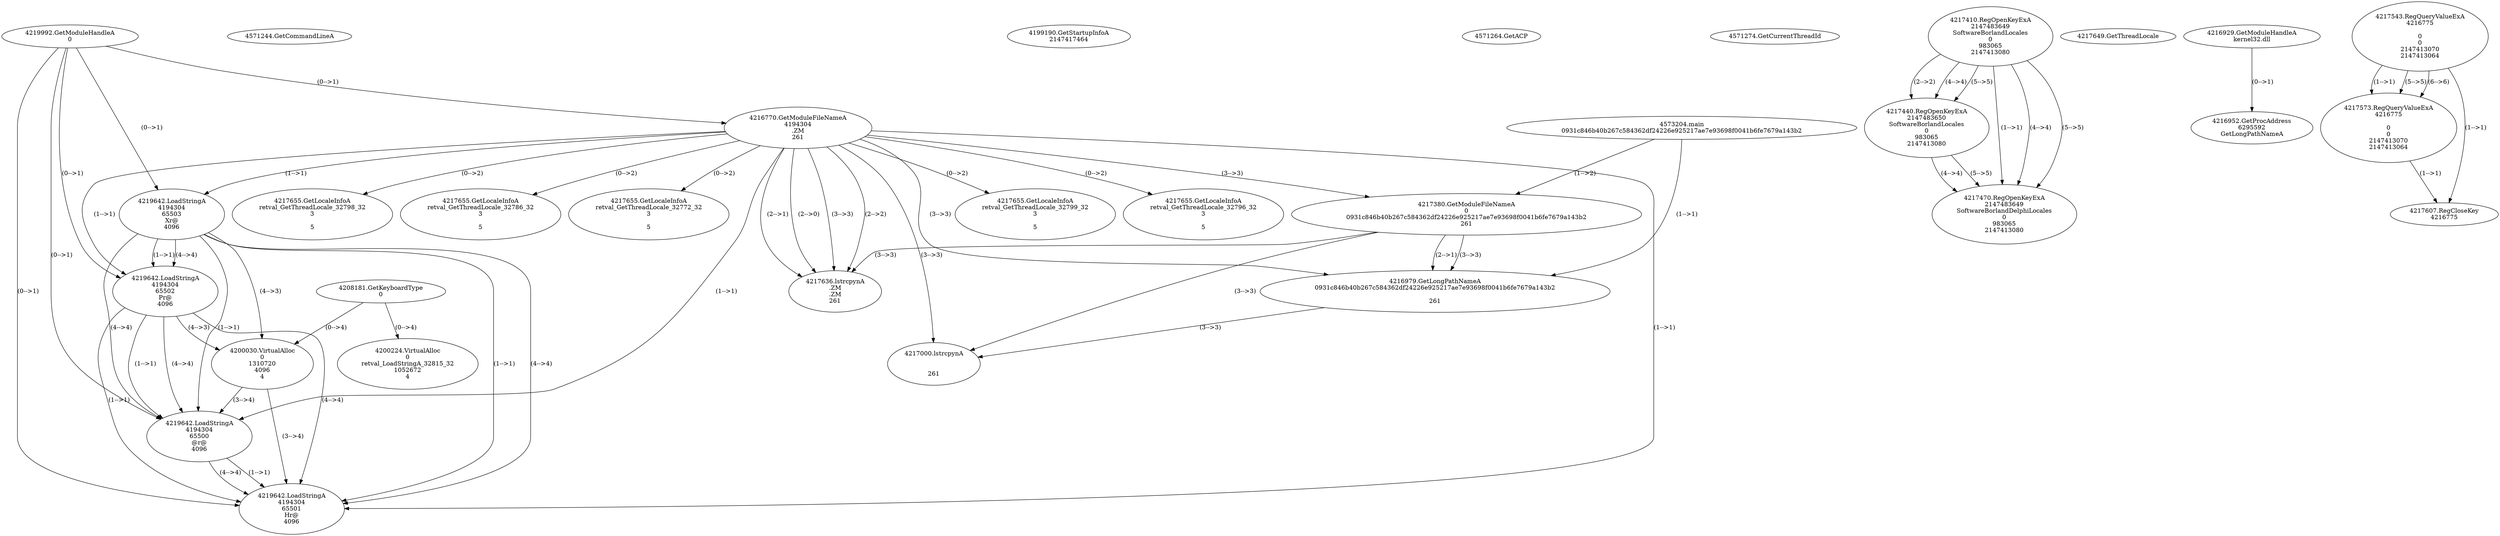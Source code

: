 // Global SCDG with merge call
digraph {
	0 [label="4573204.main
0931c846b40b267c584362df24226e925217ae7e93698f0041b6fe7679a143b2"]
	1 [label="4219992.GetModuleHandleA
0"]
	2 [label="4208181.GetKeyboardType
0"]
	3 [label="4571244.GetCommandLineA
"]
	4 [label="4199190.GetStartupInfoA
2147417464"]
	5 [label="4571264.GetACP
"]
	6 [label="4571274.GetCurrentThreadId
"]
	7 [label="4216770.GetModuleFileNameA
4194304
.ZM
261"]
	1 -> 7 [label="(0-->1)"]
	8 [label="4217380.GetModuleFileNameA
0
0931c846b40b267c584362df24226e925217ae7e93698f0041b6fe7679a143b2
261"]
	0 -> 8 [label="(1-->2)"]
	7 -> 8 [label="(3-->3)"]
	9 [label="4217410.RegOpenKeyExA
2147483649
Software\Borland\Locales
0
983065
2147413080"]
	10 [label="4217440.RegOpenKeyExA
2147483650
Software\Borland\Locales
0
983065
2147413080"]
	9 -> 10 [label="(2-->2)"]
	9 -> 10 [label="(4-->4)"]
	9 -> 10 [label="(5-->5)"]
	11 [label="4217470.RegOpenKeyExA
2147483649
Software\Borland\Delphi\Locales
0
983065
2147413080"]
	9 -> 11 [label="(1-->1)"]
	9 -> 11 [label="(4-->4)"]
	10 -> 11 [label="(4-->4)"]
	9 -> 11 [label="(5-->5)"]
	10 -> 11 [label="(5-->5)"]
	12 [label="4217636.lstrcpynA
.ZM
.ZM
261"]
	7 -> 12 [label="(2-->1)"]
	7 -> 12 [label="(2-->2)"]
	7 -> 12 [label="(3-->3)"]
	8 -> 12 [label="(3-->3)"]
	7 -> 12 [label="(2-->0)"]
	13 [label="4217649.GetThreadLocale
"]
	14 [label="4217655.GetLocaleInfoA
retval_GetThreadLocale_32772_32
3

5"]
	7 -> 14 [label="(0-->2)"]
	15 [label="4219642.LoadStringA
4194304
65503
Xr@
4096"]
	1 -> 15 [label="(0-->1)"]
	7 -> 15 [label="(1-->1)"]
	16 [label="4219642.LoadStringA
4194304
65502
Pr@
4096"]
	1 -> 16 [label="(0-->1)"]
	7 -> 16 [label="(1-->1)"]
	15 -> 16 [label="(1-->1)"]
	15 -> 16 [label="(4-->4)"]
	17 [label="4200030.VirtualAlloc
0
1310720
4096
4"]
	15 -> 17 [label="(4-->3)"]
	16 -> 17 [label="(4-->3)"]
	2 -> 17 [label="(0-->4)"]
	18 [label="4219642.LoadStringA
4194304
65500
@r@
4096"]
	1 -> 18 [label="(0-->1)"]
	7 -> 18 [label="(1-->1)"]
	15 -> 18 [label="(1-->1)"]
	16 -> 18 [label="(1-->1)"]
	15 -> 18 [label="(4-->4)"]
	16 -> 18 [label="(4-->4)"]
	17 -> 18 [label="(3-->4)"]
	19 [label="4216929.GetModuleHandleA
kernel32.dll"]
	20 [label="4216952.GetProcAddress
6295592
GetLongPathNameA"]
	19 -> 20 [label="(0-->1)"]
	21 [label="4216979.GetLongPathNameA
0931c846b40b267c584362df24226e925217ae7e93698f0041b6fe7679a143b2

261"]
	0 -> 21 [label="(1-->1)"]
	8 -> 21 [label="(2-->1)"]
	7 -> 21 [label="(3-->3)"]
	8 -> 21 [label="(3-->3)"]
	22 [label="4217000.lstrcpynA


261"]
	7 -> 22 [label="(3-->3)"]
	8 -> 22 [label="(3-->3)"]
	21 -> 22 [label="(3-->3)"]
	23 [label="4217543.RegQueryValueExA
4216775

0
0
2147413070
2147413064"]
	24 [label="4217573.RegQueryValueExA
4216775

0
0
2147413070
2147413064"]
	23 -> 24 [label="(1-->1)"]
	23 -> 24 [label="(5-->5)"]
	23 -> 24 [label="(6-->6)"]
	25 [label="4217607.RegCloseKey
4216775"]
	23 -> 25 [label="(1-->1)"]
	24 -> 25 [label="(1-->1)"]
	26 [label="4217655.GetLocaleInfoA
retval_GetThreadLocale_32799_32
3

5"]
	7 -> 26 [label="(0-->2)"]
	27 [label="4200224.VirtualAlloc
0
retval_LoadStringA_32815_32
1052672
4"]
	2 -> 27 [label="(0-->4)"]
	28 [label="4217655.GetLocaleInfoA
retval_GetThreadLocale_32796_32
3

5"]
	7 -> 28 [label="(0-->2)"]
	29 [label="4217655.GetLocaleInfoA
retval_GetThreadLocale_32798_32
3

5"]
	7 -> 29 [label="(0-->2)"]
	30 [label="4217655.GetLocaleInfoA
retval_GetThreadLocale_32786_32
3

5"]
	7 -> 30 [label="(0-->2)"]
	31 [label="4219642.LoadStringA
4194304
65501
Hr@
4096"]
	1 -> 31 [label="(0-->1)"]
	7 -> 31 [label="(1-->1)"]
	15 -> 31 [label="(1-->1)"]
	16 -> 31 [label="(1-->1)"]
	18 -> 31 [label="(1-->1)"]
	15 -> 31 [label="(4-->4)"]
	16 -> 31 [label="(4-->4)"]
	17 -> 31 [label="(3-->4)"]
	18 -> 31 [label="(4-->4)"]
}
